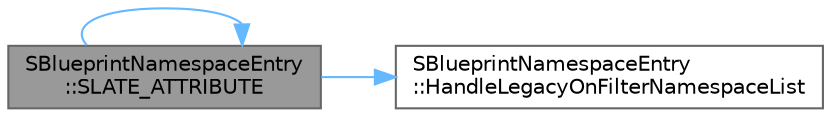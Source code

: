digraph "SBlueprintNamespaceEntry::SLATE_ATTRIBUTE"
{
 // INTERACTIVE_SVG=YES
 // LATEX_PDF_SIZE
  bgcolor="transparent";
  edge [fontname=Helvetica,fontsize=10,labelfontname=Helvetica,labelfontsize=10];
  node [fontname=Helvetica,fontsize=10,shape=box,height=0.2,width=0.4];
  rankdir="LR";
  Node1 [id="Node000001",label="SBlueprintNamespaceEntry\l::SLATE_ATTRIBUTE",height=0.2,width=0.4,color="gray40", fillcolor="grey60", style="filled", fontcolor="black",tooltip="Tooltip used for excluded namespaces that are visible in the selection drop-down."];
  Node1 -> Node2 [id="edge1_Node000001_Node000002",color="steelblue1",style="solid",tooltip=" "];
  Node2 [id="Node000002",label="SBlueprintNamespaceEntry\l::HandleLegacyOnFilterNamespaceList",height=0.2,width=0.4,color="grey40", fillcolor="white", style="filled",URL="$d0/d33/classSBlueprintNamespaceEntry.html#ab6f24865fe47afb0e80295b6d9e3bc63",tooltip=" "];
  Node1 -> Node1 [id="edge2_Node000001_Node000001",color="steelblue1",style="solid",tooltip=" "];
}
